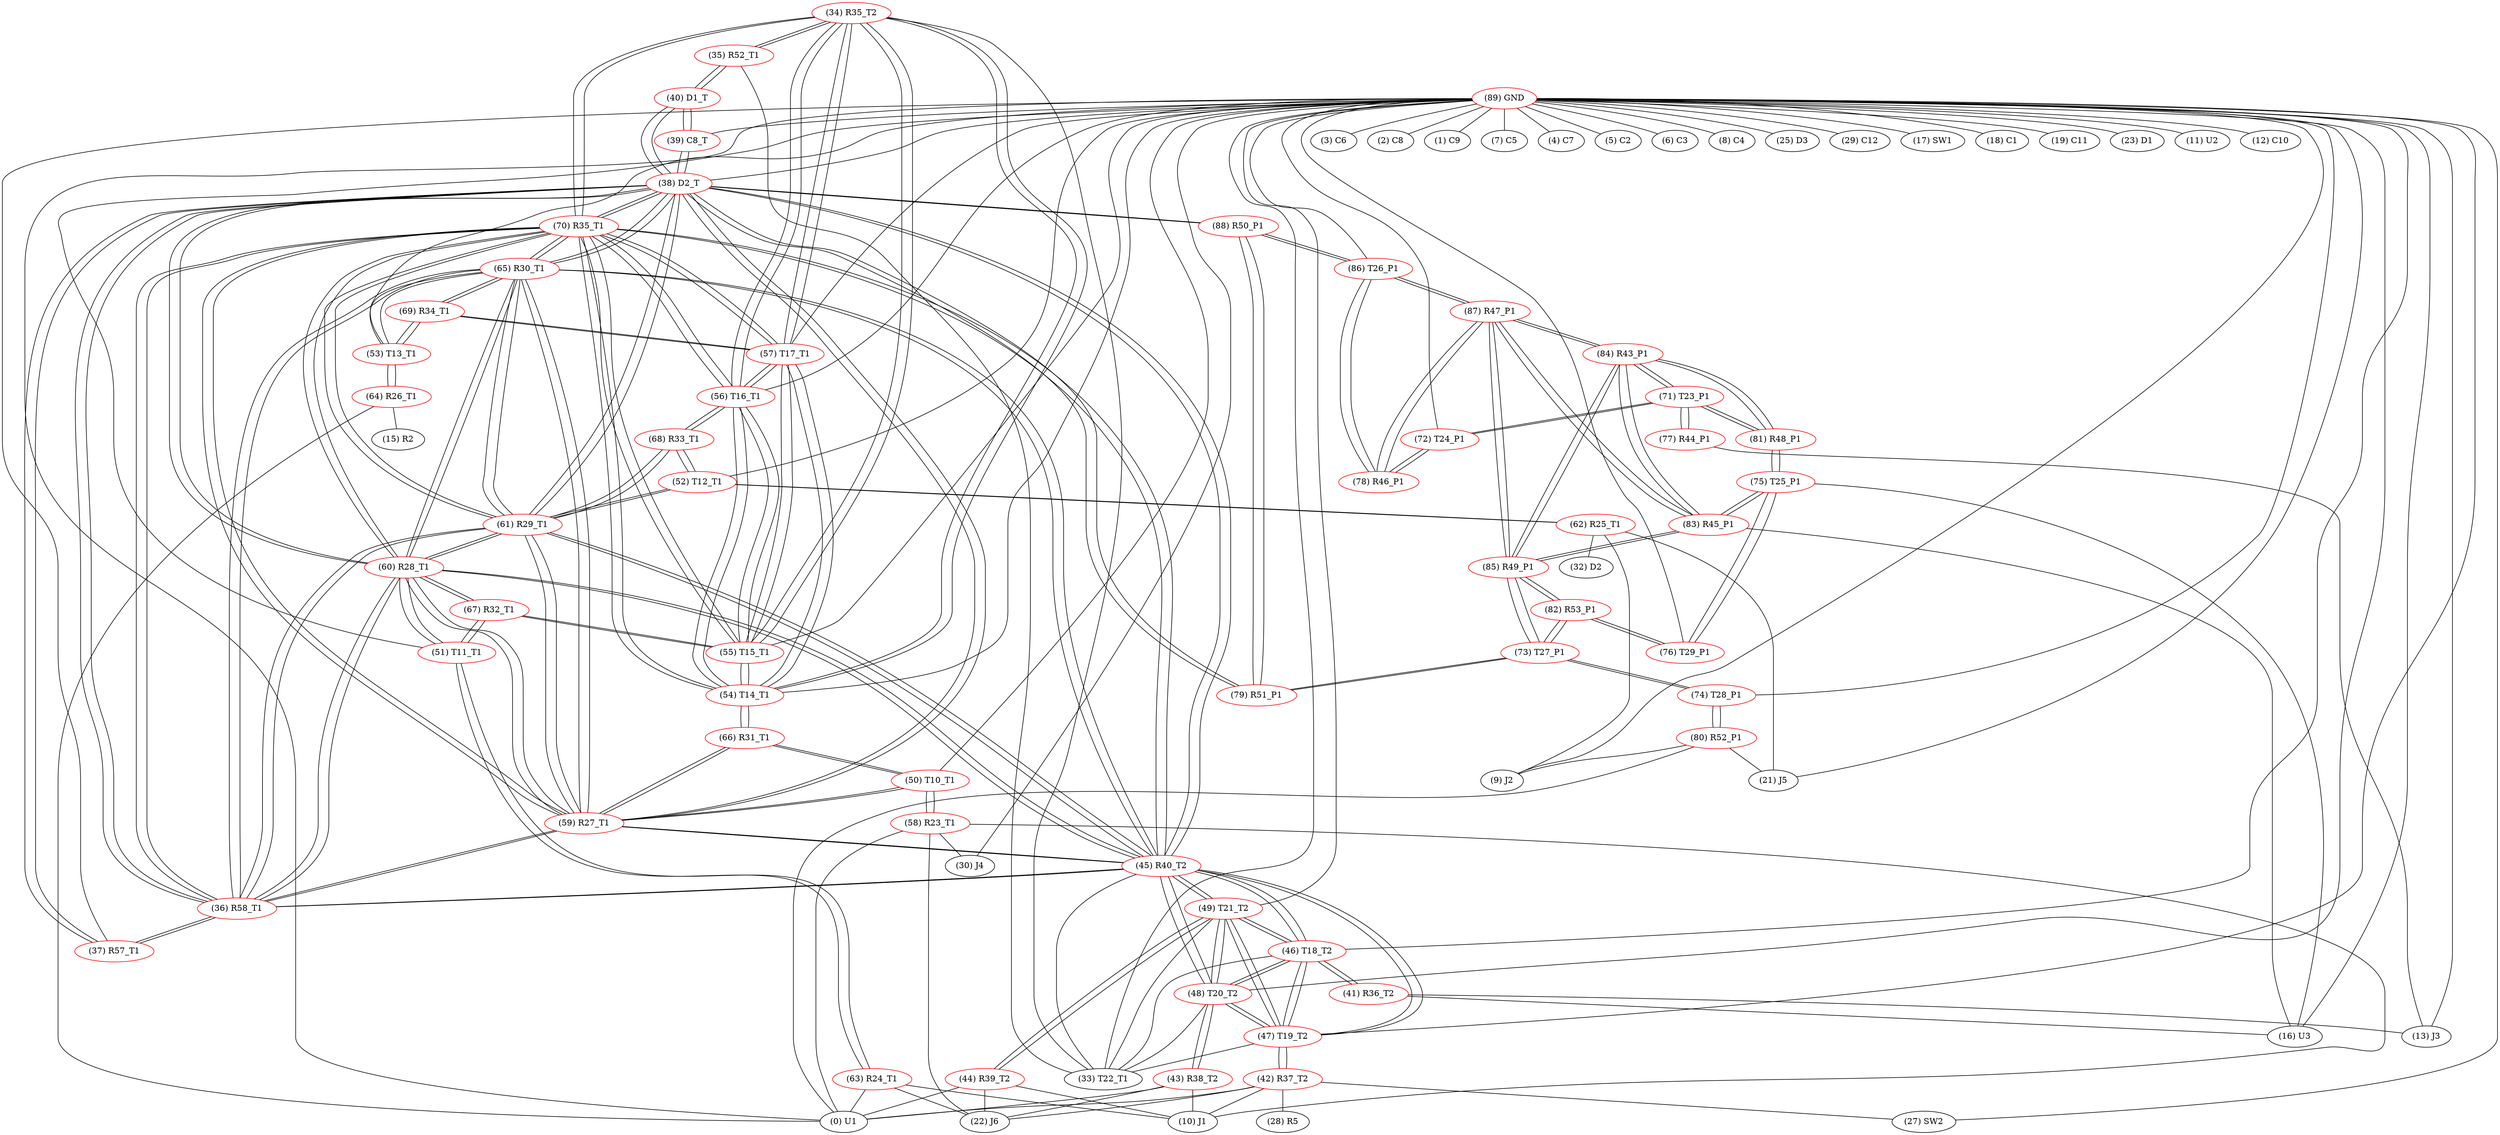 graph {
	34 [label="(34) R35_T2" color=red]
	35 [label="(35) R52_T1"]
	33 [label="(33) T22_T1"]
	54 [label="(54) T14_T1"]
	55 [label="(55) T15_T1"]
	57 [label="(57) T17_T1"]
	56 [label="(56) T16_T1"]
	70 [label="(70) R35_T1"]
	35 [label="(35) R52_T1" color=red]
	40 [label="(40) D1_T"]
	34 [label="(34) R35_T2"]
	33 [label="(33) T22_T1"]
	36 [label="(36) R58_T1" color=red]
	38 [label="(38) D2_T"]
	45 [label="(45) R40_T2"]
	59 [label="(59) R27_T1"]
	60 [label="(60) R28_T1"]
	61 [label="(61) R29_T1"]
	65 [label="(65) R30_T1"]
	70 [label="(70) R35_T1"]
	37 [label="(37) R57_T1"]
	37 [label="(37) R57_T1" color=red]
	38 [label="(38) D2_T"]
	36 [label="(36) R58_T1"]
	38 [label="(38) D2_T" color=red]
	36 [label="(36) R58_T1"]
	45 [label="(45) R40_T2"]
	59 [label="(59) R27_T1"]
	60 [label="(60) R28_T1"]
	61 [label="(61) R29_T1"]
	65 [label="(65) R30_T1"]
	70 [label="(70) R35_T1"]
	40 [label="(40) D1_T"]
	39 [label="(39) C8_T"]
	37 [label="(37) R57_T1"]
	79 [label="(79) R51_P1"]
	88 [label="(88) R50_P1"]
	39 [label="(39) C8_T" color=red]
	40 [label="(40) D1_T"]
	38 [label="(38) D2_T"]
	40 [label="(40) D1_T" color=red]
	38 [label="(38) D2_T"]
	39 [label="(39) C8_T"]
	35 [label="(35) R52_T1"]
	41 [label="(41) R36_T2" color=red]
	13 [label="(13) J3"]
	16 [label="(16) U3"]
	46 [label="(46) T18_T2"]
	42 [label="(42) R37_T2" color=red]
	10 [label="(10) J1"]
	28 [label="(28) R5"]
	0 [label="(0) U1"]
	22 [label="(22) J6"]
	27 [label="(27) SW2"]
	47 [label="(47) T19_T2"]
	43 [label="(43) R38_T2" color=red]
	22 [label="(22) J6"]
	0 [label="(0) U1"]
	10 [label="(10) J1"]
	48 [label="(48) T20_T2"]
	44 [label="(44) R39_T2" color=red]
	0 [label="(0) U1"]
	22 [label="(22) J6"]
	10 [label="(10) J1"]
	49 [label="(49) T21_T2"]
	45 [label="(45) R40_T2" color=red]
	38 [label="(38) D2_T"]
	36 [label="(36) R58_T1"]
	59 [label="(59) R27_T1"]
	60 [label="(60) R28_T1"]
	61 [label="(61) R29_T1"]
	65 [label="(65) R30_T1"]
	70 [label="(70) R35_T1"]
	48 [label="(48) T20_T2"]
	49 [label="(49) T21_T2"]
	47 [label="(47) T19_T2"]
	33 [label="(33) T22_T1"]
	46 [label="(46) T18_T2"]
	46 [label="(46) T18_T2" color=red]
	48 [label="(48) T20_T2"]
	49 [label="(49) T21_T2"]
	47 [label="(47) T19_T2"]
	45 [label="(45) R40_T2"]
	33 [label="(33) T22_T1"]
	41 [label="(41) R36_T2"]
	47 [label="(47) T19_T2" color=red]
	48 [label="(48) T20_T2"]
	49 [label="(49) T21_T2"]
	45 [label="(45) R40_T2"]
	33 [label="(33) T22_T1"]
	46 [label="(46) T18_T2"]
	42 [label="(42) R37_T2"]
	48 [label="(48) T20_T2" color=red]
	49 [label="(49) T21_T2"]
	47 [label="(47) T19_T2"]
	45 [label="(45) R40_T2"]
	33 [label="(33) T22_T1"]
	46 [label="(46) T18_T2"]
	43 [label="(43) R38_T2"]
	49 [label="(49) T21_T2" color=red]
	48 [label="(48) T20_T2"]
	47 [label="(47) T19_T2"]
	45 [label="(45) R40_T2"]
	33 [label="(33) T22_T1"]
	46 [label="(46) T18_T2"]
	44 [label="(44) R39_T2"]
	50 [label="(50) T10_T1" color=red]
	58 [label="(58) R23_T1"]
	66 [label="(66) R31_T1"]
	59 [label="(59) R27_T1"]
	51 [label="(51) T11_T1" color=red]
	63 [label="(63) R24_T1"]
	67 [label="(67) R32_T1"]
	60 [label="(60) R28_T1"]
	52 [label="(52) T12_T1" color=red]
	68 [label="(68) R33_T1"]
	61 [label="(61) R29_T1"]
	62 [label="(62) R25_T1"]
	53 [label="(53) T13_T1" color=red]
	69 [label="(69) R34_T1"]
	65 [label="(65) R30_T1"]
	64 [label="(64) R26_T1"]
	54 [label="(54) T14_T1" color=red]
	55 [label="(55) T15_T1"]
	57 [label="(57) T17_T1"]
	56 [label="(56) T16_T1"]
	70 [label="(70) R35_T1"]
	34 [label="(34) R35_T2"]
	66 [label="(66) R31_T1"]
	55 [label="(55) T15_T1" color=red]
	54 [label="(54) T14_T1"]
	57 [label="(57) T17_T1"]
	56 [label="(56) T16_T1"]
	70 [label="(70) R35_T1"]
	34 [label="(34) R35_T2"]
	67 [label="(67) R32_T1"]
	56 [label="(56) T16_T1" color=red]
	54 [label="(54) T14_T1"]
	55 [label="(55) T15_T1"]
	57 [label="(57) T17_T1"]
	70 [label="(70) R35_T1"]
	34 [label="(34) R35_T2"]
	68 [label="(68) R33_T1"]
	57 [label="(57) T17_T1" color=red]
	54 [label="(54) T14_T1"]
	55 [label="(55) T15_T1"]
	56 [label="(56) T16_T1"]
	70 [label="(70) R35_T1"]
	34 [label="(34) R35_T2"]
	69 [label="(69) R34_T1"]
	58 [label="(58) R23_T1" color=red]
	0 [label="(0) U1"]
	22 [label="(22) J6"]
	30 [label="(30) J4"]
	10 [label="(10) J1"]
	50 [label="(50) T10_T1"]
	59 [label="(59) R27_T1" color=red]
	38 [label="(38) D2_T"]
	36 [label="(36) R58_T1"]
	45 [label="(45) R40_T2"]
	60 [label="(60) R28_T1"]
	61 [label="(61) R29_T1"]
	65 [label="(65) R30_T1"]
	70 [label="(70) R35_T1"]
	66 [label="(66) R31_T1"]
	50 [label="(50) T10_T1"]
	60 [label="(60) R28_T1" color=red]
	38 [label="(38) D2_T"]
	36 [label="(36) R58_T1"]
	45 [label="(45) R40_T2"]
	59 [label="(59) R27_T1"]
	61 [label="(61) R29_T1"]
	65 [label="(65) R30_T1"]
	70 [label="(70) R35_T1"]
	67 [label="(67) R32_T1"]
	51 [label="(51) T11_T1"]
	61 [label="(61) R29_T1" color=red]
	38 [label="(38) D2_T"]
	36 [label="(36) R58_T1"]
	45 [label="(45) R40_T2"]
	59 [label="(59) R27_T1"]
	60 [label="(60) R28_T1"]
	65 [label="(65) R30_T1"]
	70 [label="(70) R35_T1"]
	68 [label="(68) R33_T1"]
	52 [label="(52) T12_T1"]
	62 [label="(62) R25_T1" color=red]
	9 [label="(9) J2"]
	21 [label="(21) J5"]
	32 [label="(32) D2"]
	52 [label="(52) T12_T1"]
	63 [label="(63) R24_T1" color=red]
	22 [label="(22) J6"]
	0 [label="(0) U1"]
	10 [label="(10) J1"]
	51 [label="(51) T11_T1"]
	64 [label="(64) R26_T1" color=red]
	0 [label="(0) U1"]
	15 [label="(15) R2"]
	53 [label="(53) T13_T1"]
	65 [label="(65) R30_T1" color=red]
	38 [label="(38) D2_T"]
	36 [label="(36) R58_T1"]
	45 [label="(45) R40_T2"]
	59 [label="(59) R27_T1"]
	60 [label="(60) R28_T1"]
	61 [label="(61) R29_T1"]
	70 [label="(70) R35_T1"]
	53 [label="(53) T13_T1"]
	69 [label="(69) R34_T1"]
	66 [label="(66) R31_T1" color=red]
	59 [label="(59) R27_T1"]
	50 [label="(50) T10_T1"]
	54 [label="(54) T14_T1"]
	67 [label="(67) R32_T1" color=red]
	55 [label="(55) T15_T1"]
	51 [label="(51) T11_T1"]
	60 [label="(60) R28_T1"]
	68 [label="(68) R33_T1" color=red]
	56 [label="(56) T16_T1"]
	61 [label="(61) R29_T1"]
	52 [label="(52) T12_T1"]
	69 [label="(69) R34_T1" color=red]
	57 [label="(57) T17_T1"]
	53 [label="(53) T13_T1"]
	65 [label="(65) R30_T1"]
	70 [label="(70) R35_T1" color=red]
	38 [label="(38) D2_T"]
	36 [label="(36) R58_T1"]
	45 [label="(45) R40_T2"]
	59 [label="(59) R27_T1"]
	60 [label="(60) R28_T1"]
	61 [label="(61) R29_T1"]
	65 [label="(65) R30_T1"]
	54 [label="(54) T14_T1"]
	55 [label="(55) T15_T1"]
	57 [label="(57) T17_T1"]
	56 [label="(56) T16_T1"]
	34 [label="(34) R35_T2"]
	71 [label="(71) T23_P1" color=red]
	81 [label="(81) R48_P1"]
	84 [label="(84) R43_P1"]
	72 [label="(72) T24_P1"]
	77 [label="(77) R44_P1"]
	72 [label="(72) T24_P1" color=red]
	78 [label="(78) R46_P1"]
	71 [label="(71) T23_P1"]
	73 [label="(73) T27_P1" color=red]
	79 [label="(79) R51_P1"]
	74 [label="(74) T28_P1"]
	82 [label="(82) R53_P1"]
	85 [label="(85) R49_P1"]
	74 [label="(74) T28_P1" color=red]
	80 [label="(80) R52_P1"]
	73 [label="(73) T27_P1"]
	75 [label="(75) T25_P1" color=red]
	76 [label="(76) T29_P1"]
	81 [label="(81) R48_P1"]
	83 [label="(83) R45_P1"]
	16 [label="(16) U3"]
	76 [label="(76) T29_P1" color=red]
	75 [label="(75) T25_P1"]
	82 [label="(82) R53_P1"]
	77 [label="(77) R44_P1" color=red]
	13 [label="(13) J3"]
	71 [label="(71) T23_P1"]
	78 [label="(78) R46_P1" color=red]
	86 [label="(86) T26_P1"]
	87 [label="(87) R47_P1"]
	72 [label="(72) T24_P1"]
	79 [label="(79) R51_P1" color=red]
	73 [label="(73) T27_P1"]
	88 [label="(88) R50_P1"]
	38 [label="(38) D2_T"]
	80 [label="(80) R52_P1" color=red]
	21 [label="(21) J5"]
	0 [label="(0) U1"]
	9 [label="(9) J2"]
	74 [label="(74) T28_P1"]
	81 [label="(81) R48_P1" color=red]
	75 [label="(75) T25_P1"]
	71 [label="(71) T23_P1"]
	84 [label="(84) R43_P1"]
	82 [label="(82) R53_P1" color=red]
	76 [label="(76) T29_P1"]
	73 [label="(73) T27_P1"]
	85 [label="(85) R49_P1"]
	83 [label="(83) R45_P1" color=red]
	87 [label="(87) R47_P1"]
	84 [label="(84) R43_P1"]
	85 [label="(85) R49_P1"]
	75 [label="(75) T25_P1"]
	16 [label="(16) U3"]
	84 [label="(84) R43_P1" color=red]
	81 [label="(81) R48_P1"]
	71 [label="(71) T23_P1"]
	87 [label="(87) R47_P1"]
	83 [label="(83) R45_P1"]
	85 [label="(85) R49_P1"]
	85 [label="(85) R49_P1" color=red]
	87 [label="(87) R47_P1"]
	83 [label="(83) R45_P1"]
	84 [label="(84) R43_P1"]
	73 [label="(73) T27_P1"]
	82 [label="(82) R53_P1"]
	86 [label="(86) T26_P1" color=red]
	88 [label="(88) R50_P1"]
	78 [label="(78) R46_P1"]
	87 [label="(87) R47_P1"]
	87 [label="(87) R47_P1" color=red]
	83 [label="(83) R45_P1"]
	84 [label="(84) R43_P1"]
	85 [label="(85) R49_P1"]
	86 [label="(86) T26_P1"]
	78 [label="(78) R46_P1"]
	88 [label="(88) R50_P1" color=red]
	86 [label="(86) T26_P1"]
	79 [label="(79) R51_P1"]
	38 [label="(38) D2_T"]
	89 [label="(89) GND" color=red]
	3 [label="(3) C6"]
	2 [label="(2) C8"]
	1 [label="(1) C9"]
	21 [label="(21) J5"]
	7 [label="(7) C5"]
	0 [label="(0) U1"]
	4 [label="(4) C7"]
	5 [label="(5) C2"]
	6 [label="(6) C3"]
	8 [label="(8) C4"]
	25 [label="(25) D3"]
	29 [label="(29) C12"]
	30 [label="(30) J4"]
	17 [label="(17) SW1"]
	18 [label="(18) C1"]
	19 [label="(19) C11"]
	9 [label="(9) J2"]
	27 [label="(27) SW2"]
	23 [label="(23) D1"]
	13 [label="(13) J3"]
	11 [label="(11) U2"]
	16 [label="(16) U3"]
	12 [label="(12) C10"]
	50 [label="(50) T10_T1"]
	51 [label="(51) T11_T1"]
	52 [label="(52) T12_T1"]
	53 [label="(53) T13_T1"]
	48 [label="(48) T20_T2"]
	54 [label="(54) T14_T1"]
	55 [label="(55) T15_T1"]
	46 [label="(46) T18_T2"]
	49 [label="(49) T21_T2"]
	47 [label="(47) T19_T2"]
	39 [label="(39) C8_T"]
	56 [label="(56) T16_T1"]
	57 [label="(57) T17_T1"]
	38 [label="(38) D2_T"]
	33 [label="(33) T22_T1"]
	37 [label="(37) R57_T1"]
	86 [label="(86) T26_P1"]
	72 [label="(72) T24_P1"]
	76 [label="(76) T29_P1"]
	74 [label="(74) T28_P1"]
	34 -- 35
	34 -- 33
	34 -- 54
	34 -- 55
	34 -- 57
	34 -- 56
	34 -- 70
	35 -- 40
	35 -- 34
	35 -- 33
	36 -- 38
	36 -- 45
	36 -- 59
	36 -- 60
	36 -- 61
	36 -- 65
	36 -- 70
	36 -- 37
	37 -- 38
	37 -- 36
	38 -- 36
	38 -- 45
	38 -- 59
	38 -- 60
	38 -- 61
	38 -- 65
	38 -- 70
	38 -- 40
	38 -- 39
	38 -- 37
	38 -- 79
	38 -- 88
	39 -- 40
	39 -- 38
	40 -- 38
	40 -- 39
	40 -- 35
	41 -- 13
	41 -- 16
	41 -- 46
	42 -- 10
	42 -- 28
	42 -- 0
	42 -- 22
	42 -- 27
	42 -- 47
	43 -- 22
	43 -- 0
	43 -- 10
	43 -- 48
	44 -- 0
	44 -- 22
	44 -- 10
	44 -- 49
	45 -- 38
	45 -- 36
	45 -- 59
	45 -- 60
	45 -- 61
	45 -- 65
	45 -- 70
	45 -- 48
	45 -- 49
	45 -- 47
	45 -- 33
	45 -- 46
	46 -- 48
	46 -- 49
	46 -- 47
	46 -- 45
	46 -- 33
	46 -- 41
	47 -- 48
	47 -- 49
	47 -- 45
	47 -- 33
	47 -- 46
	47 -- 42
	48 -- 49
	48 -- 47
	48 -- 45
	48 -- 33
	48 -- 46
	48 -- 43
	49 -- 48
	49 -- 47
	49 -- 45
	49 -- 33
	49 -- 46
	49 -- 44
	50 -- 58
	50 -- 66
	50 -- 59
	51 -- 63
	51 -- 67
	51 -- 60
	52 -- 68
	52 -- 61
	52 -- 62
	53 -- 69
	53 -- 65
	53 -- 64
	54 -- 55
	54 -- 57
	54 -- 56
	54 -- 70
	54 -- 34
	54 -- 66
	55 -- 54
	55 -- 57
	55 -- 56
	55 -- 70
	55 -- 34
	55 -- 67
	56 -- 54
	56 -- 55
	56 -- 57
	56 -- 70
	56 -- 34
	56 -- 68
	57 -- 54
	57 -- 55
	57 -- 56
	57 -- 70
	57 -- 34
	57 -- 69
	58 -- 0
	58 -- 22
	58 -- 30
	58 -- 10
	58 -- 50
	59 -- 38
	59 -- 36
	59 -- 45
	59 -- 60
	59 -- 61
	59 -- 65
	59 -- 70
	59 -- 66
	59 -- 50
	60 -- 38
	60 -- 36
	60 -- 45
	60 -- 59
	60 -- 61
	60 -- 65
	60 -- 70
	60 -- 67
	60 -- 51
	61 -- 38
	61 -- 36
	61 -- 45
	61 -- 59
	61 -- 60
	61 -- 65
	61 -- 70
	61 -- 68
	61 -- 52
	62 -- 9
	62 -- 21
	62 -- 32
	62 -- 52
	63 -- 22
	63 -- 0
	63 -- 10
	63 -- 51
	64 -- 0
	64 -- 15
	64 -- 53
	65 -- 38
	65 -- 36
	65 -- 45
	65 -- 59
	65 -- 60
	65 -- 61
	65 -- 70
	65 -- 53
	65 -- 69
	66 -- 59
	66 -- 50
	66 -- 54
	67 -- 55
	67 -- 51
	67 -- 60
	68 -- 56
	68 -- 61
	68 -- 52
	69 -- 57
	69 -- 53
	69 -- 65
	70 -- 38
	70 -- 36
	70 -- 45
	70 -- 59
	70 -- 60
	70 -- 61
	70 -- 65
	70 -- 54
	70 -- 55
	70 -- 57
	70 -- 56
	70 -- 34
	71 -- 81
	71 -- 84
	71 -- 72
	71 -- 77
	72 -- 78
	72 -- 71
	73 -- 79
	73 -- 74
	73 -- 82
	73 -- 85
	74 -- 80
	74 -- 73
	75 -- 76
	75 -- 81
	75 -- 83
	75 -- 16
	76 -- 75
	76 -- 82
	77 -- 13
	77 -- 71
	78 -- 86
	78 -- 87
	78 -- 72
	79 -- 73
	79 -- 88
	79 -- 38
	80 -- 21
	80 -- 0
	80 -- 9
	80 -- 74
	81 -- 75
	81 -- 71
	81 -- 84
	82 -- 76
	82 -- 73
	82 -- 85
	83 -- 87
	83 -- 84
	83 -- 85
	83 -- 75
	83 -- 16
	84 -- 81
	84 -- 71
	84 -- 87
	84 -- 83
	84 -- 85
	85 -- 87
	85 -- 83
	85 -- 84
	85 -- 73
	85 -- 82
	86 -- 88
	86 -- 78
	86 -- 87
	87 -- 83
	87 -- 84
	87 -- 85
	87 -- 86
	87 -- 78
	88 -- 86
	88 -- 79
	88 -- 38
	89 -- 3
	89 -- 2
	89 -- 1
	89 -- 21
	89 -- 7
	89 -- 0
	89 -- 4
	89 -- 5
	89 -- 6
	89 -- 8
	89 -- 25
	89 -- 29
	89 -- 30
	89 -- 17
	89 -- 18
	89 -- 19
	89 -- 9
	89 -- 27
	89 -- 23
	89 -- 13
	89 -- 11
	89 -- 16
	89 -- 12
	89 -- 50
	89 -- 51
	89 -- 52
	89 -- 53
	89 -- 48
	89 -- 54
	89 -- 55
	89 -- 46
	89 -- 49
	89 -- 47
	89 -- 39
	89 -- 56
	89 -- 57
	89 -- 38
	89 -- 33
	89 -- 37
	89 -- 86
	89 -- 72
	89 -- 76
	89 -- 74
}